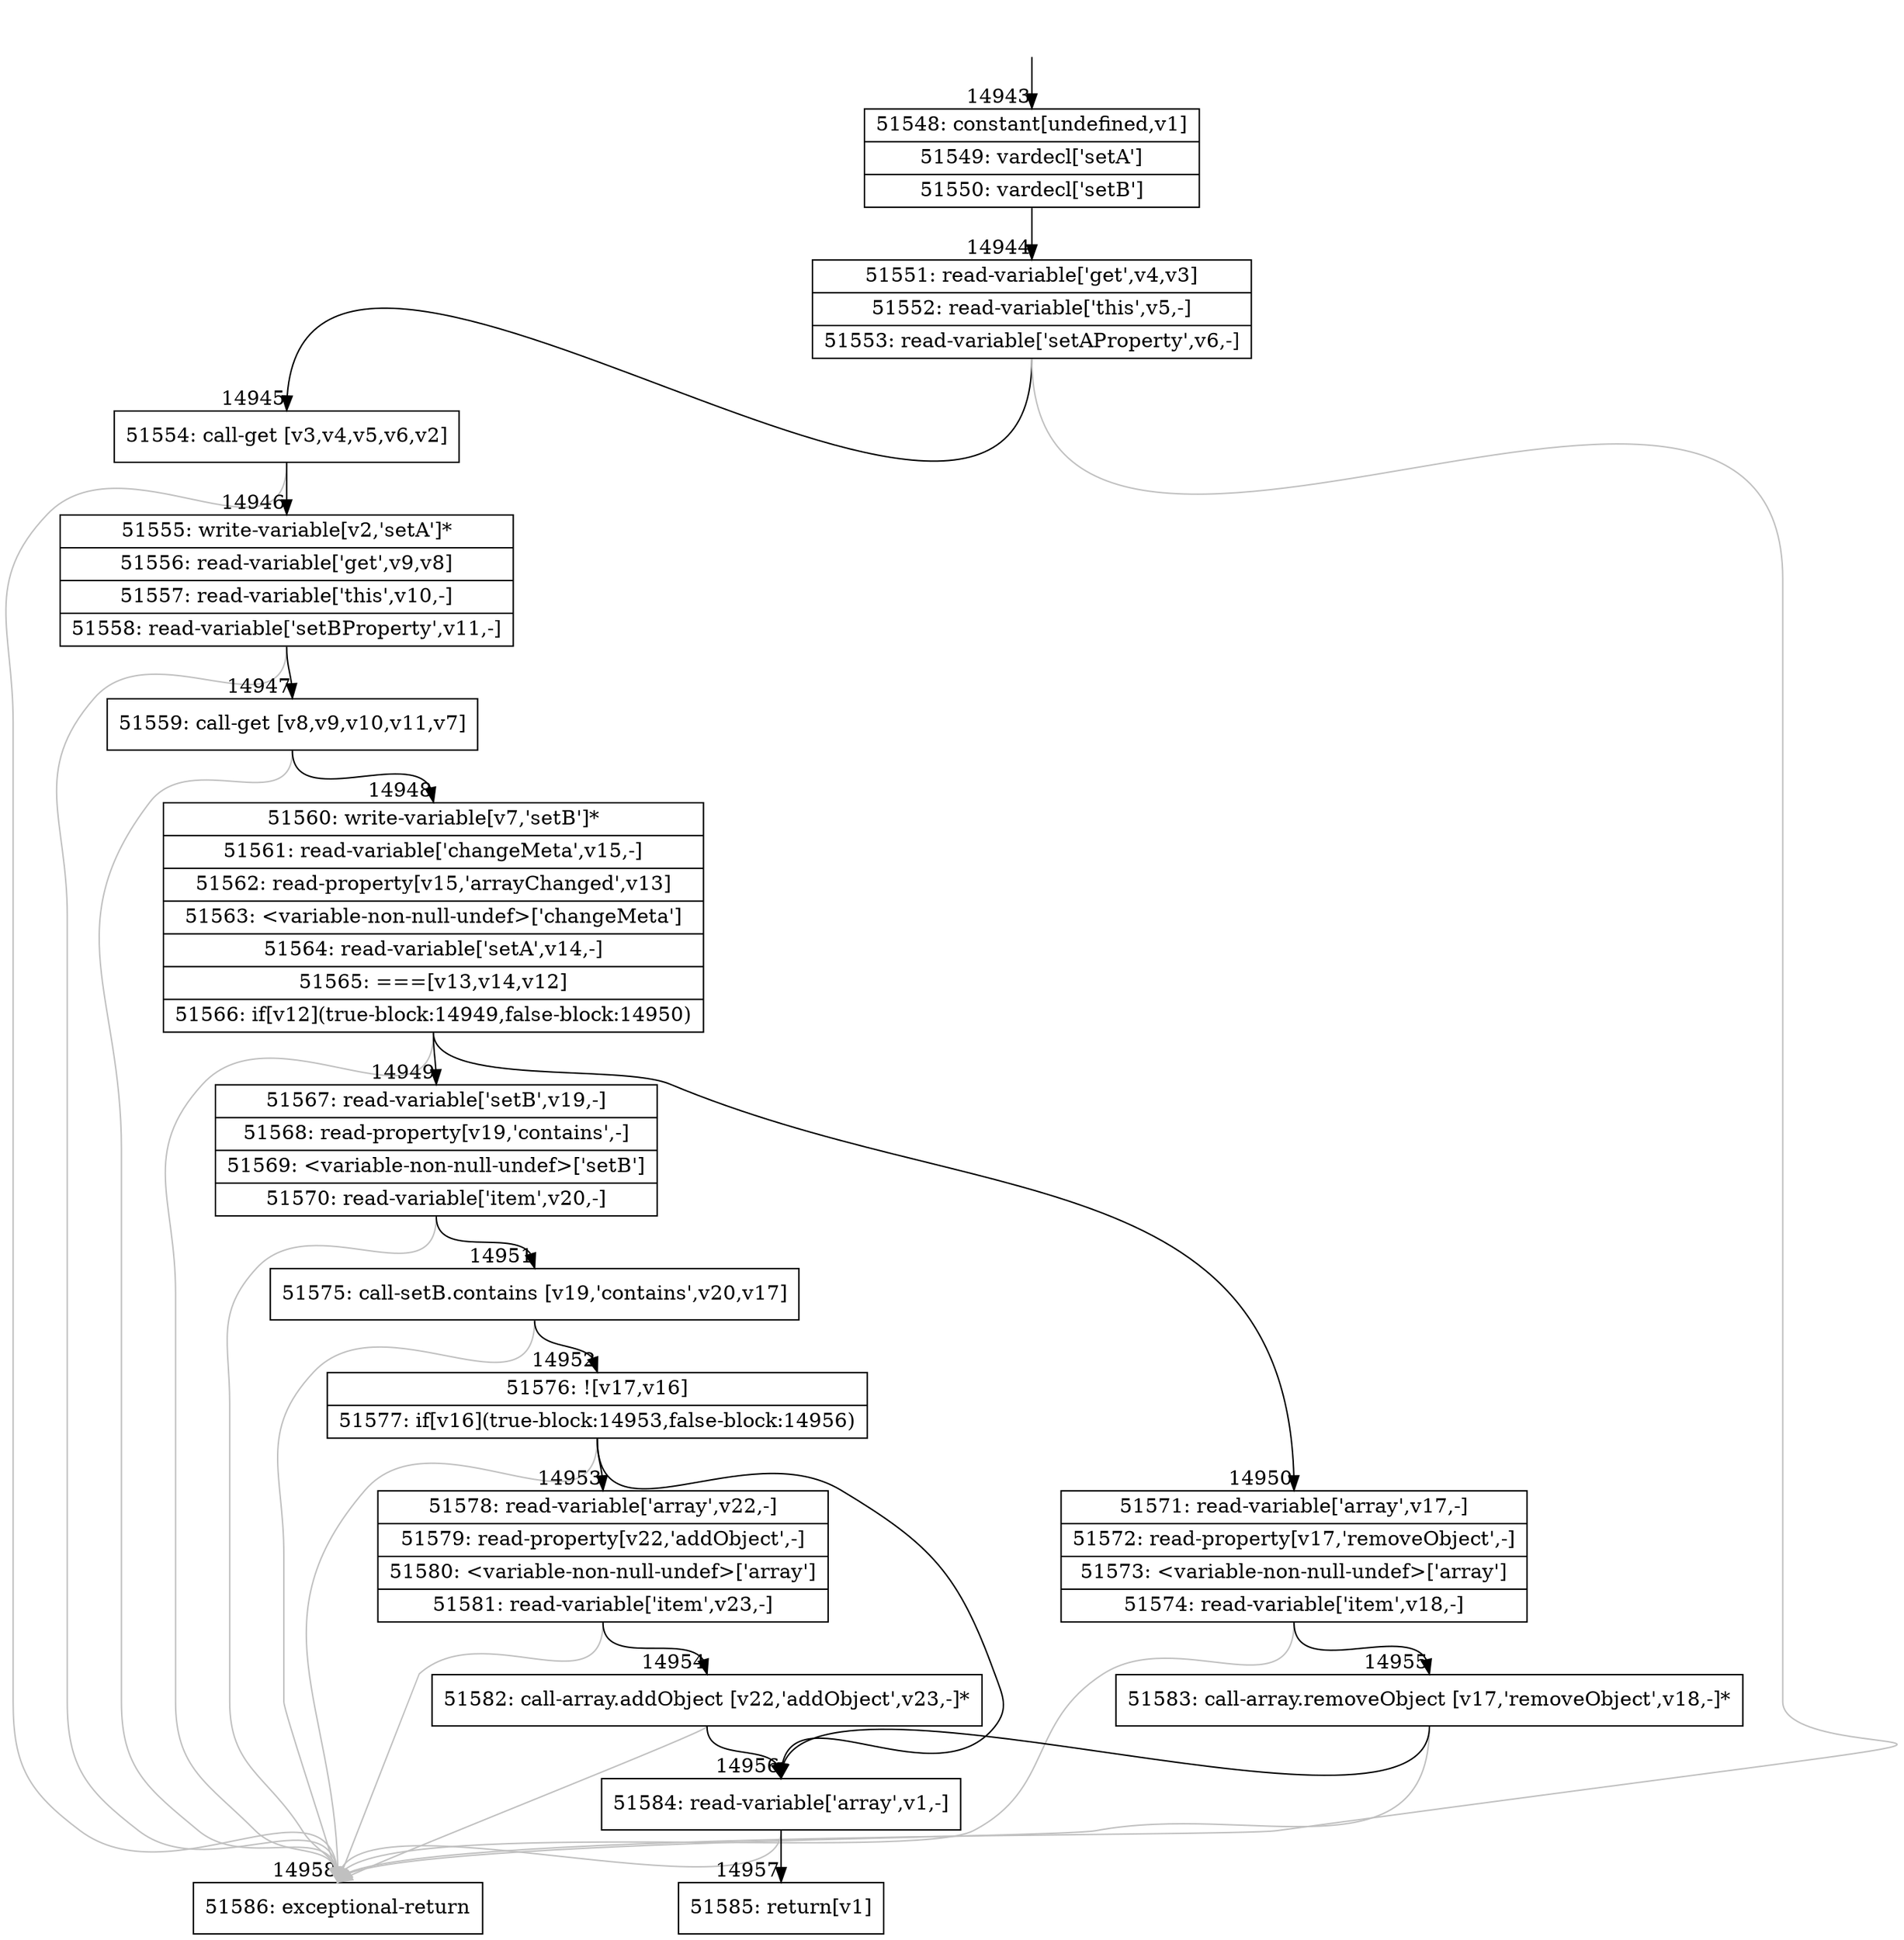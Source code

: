 digraph {
rankdir="TD"
BB_entry1261[shape=none,label=""];
BB_entry1261 -> BB14943 [tailport=s, headport=n, headlabel="    14943"]
BB14943 [shape=record label="{51548: constant[undefined,v1]|51549: vardecl['setA']|51550: vardecl['setB']}" ] 
BB14943 -> BB14944 [tailport=s, headport=n, headlabel="      14944"]
BB14944 [shape=record label="{51551: read-variable['get',v4,v3]|51552: read-variable['this',v5,-]|51553: read-variable['setAProperty',v6,-]}" ] 
BB14944 -> BB14945 [tailport=s, headport=n, headlabel="      14945"]
BB14944 -> BB14958 [tailport=s, headport=n, color=gray, headlabel="      14958"]
BB14945 [shape=record label="{51554: call-get [v3,v4,v5,v6,v2]}" ] 
BB14945 -> BB14946 [tailport=s, headport=n, headlabel="      14946"]
BB14945 -> BB14958 [tailport=s, headport=n, color=gray]
BB14946 [shape=record label="{51555: write-variable[v2,'setA']*|51556: read-variable['get',v9,v8]|51557: read-variable['this',v10,-]|51558: read-variable['setBProperty',v11,-]}" ] 
BB14946 -> BB14947 [tailport=s, headport=n, headlabel="      14947"]
BB14946 -> BB14958 [tailport=s, headport=n, color=gray]
BB14947 [shape=record label="{51559: call-get [v8,v9,v10,v11,v7]}" ] 
BB14947 -> BB14948 [tailport=s, headport=n, headlabel="      14948"]
BB14947 -> BB14958 [tailport=s, headport=n, color=gray]
BB14948 [shape=record label="{51560: write-variable[v7,'setB']*|51561: read-variable['changeMeta',v15,-]|51562: read-property[v15,'arrayChanged',v13]|51563: \<variable-non-null-undef\>['changeMeta']|51564: read-variable['setA',v14,-]|51565: ===[v13,v14,v12]|51566: if[v12](true-block:14949,false-block:14950)}" ] 
BB14948 -> BB14949 [tailport=s, headport=n, headlabel="      14949"]
BB14948 -> BB14950 [tailport=s, headport=n, headlabel="      14950"]
BB14948 -> BB14958 [tailport=s, headport=n, color=gray]
BB14949 [shape=record label="{51567: read-variable['setB',v19,-]|51568: read-property[v19,'contains',-]|51569: \<variable-non-null-undef\>['setB']|51570: read-variable['item',v20,-]}" ] 
BB14949 -> BB14951 [tailport=s, headport=n, headlabel="      14951"]
BB14949 -> BB14958 [tailport=s, headport=n, color=gray]
BB14950 [shape=record label="{51571: read-variable['array',v17,-]|51572: read-property[v17,'removeObject',-]|51573: \<variable-non-null-undef\>['array']|51574: read-variable['item',v18,-]}" ] 
BB14950 -> BB14955 [tailport=s, headport=n, headlabel="      14955"]
BB14950 -> BB14958 [tailport=s, headport=n, color=gray]
BB14951 [shape=record label="{51575: call-setB.contains [v19,'contains',v20,v17]}" ] 
BB14951 -> BB14952 [tailport=s, headport=n, headlabel="      14952"]
BB14951 -> BB14958 [tailport=s, headport=n, color=gray]
BB14952 [shape=record label="{51576: ![v17,v16]|51577: if[v16](true-block:14953,false-block:14956)}" ] 
BB14952 -> BB14953 [tailport=s, headport=n, headlabel="      14953"]
BB14952 -> BB14956 [tailport=s, headport=n, headlabel="      14956"]
BB14952 -> BB14958 [tailport=s, headport=n, color=gray]
BB14953 [shape=record label="{51578: read-variable['array',v22,-]|51579: read-property[v22,'addObject',-]|51580: \<variable-non-null-undef\>['array']|51581: read-variable['item',v23,-]}" ] 
BB14953 -> BB14954 [tailport=s, headport=n, headlabel="      14954"]
BB14953 -> BB14958 [tailport=s, headport=n, color=gray]
BB14954 [shape=record label="{51582: call-array.addObject [v22,'addObject',v23,-]*}" ] 
BB14954 -> BB14956 [tailport=s, headport=n]
BB14954 -> BB14958 [tailport=s, headport=n, color=gray]
BB14955 [shape=record label="{51583: call-array.removeObject [v17,'removeObject',v18,-]*}" ] 
BB14955 -> BB14956 [tailport=s, headport=n]
BB14955 -> BB14958 [tailport=s, headport=n, color=gray]
BB14956 [shape=record label="{51584: read-variable['array',v1,-]}" ] 
BB14956 -> BB14957 [tailport=s, headport=n, headlabel="      14957"]
BB14956 -> BB14958 [tailport=s, headport=n, color=gray]
BB14957 [shape=record label="{51585: return[v1]}" ] 
BB14958 [shape=record label="{51586: exceptional-return}" ] 
//#$~ 27596
}
